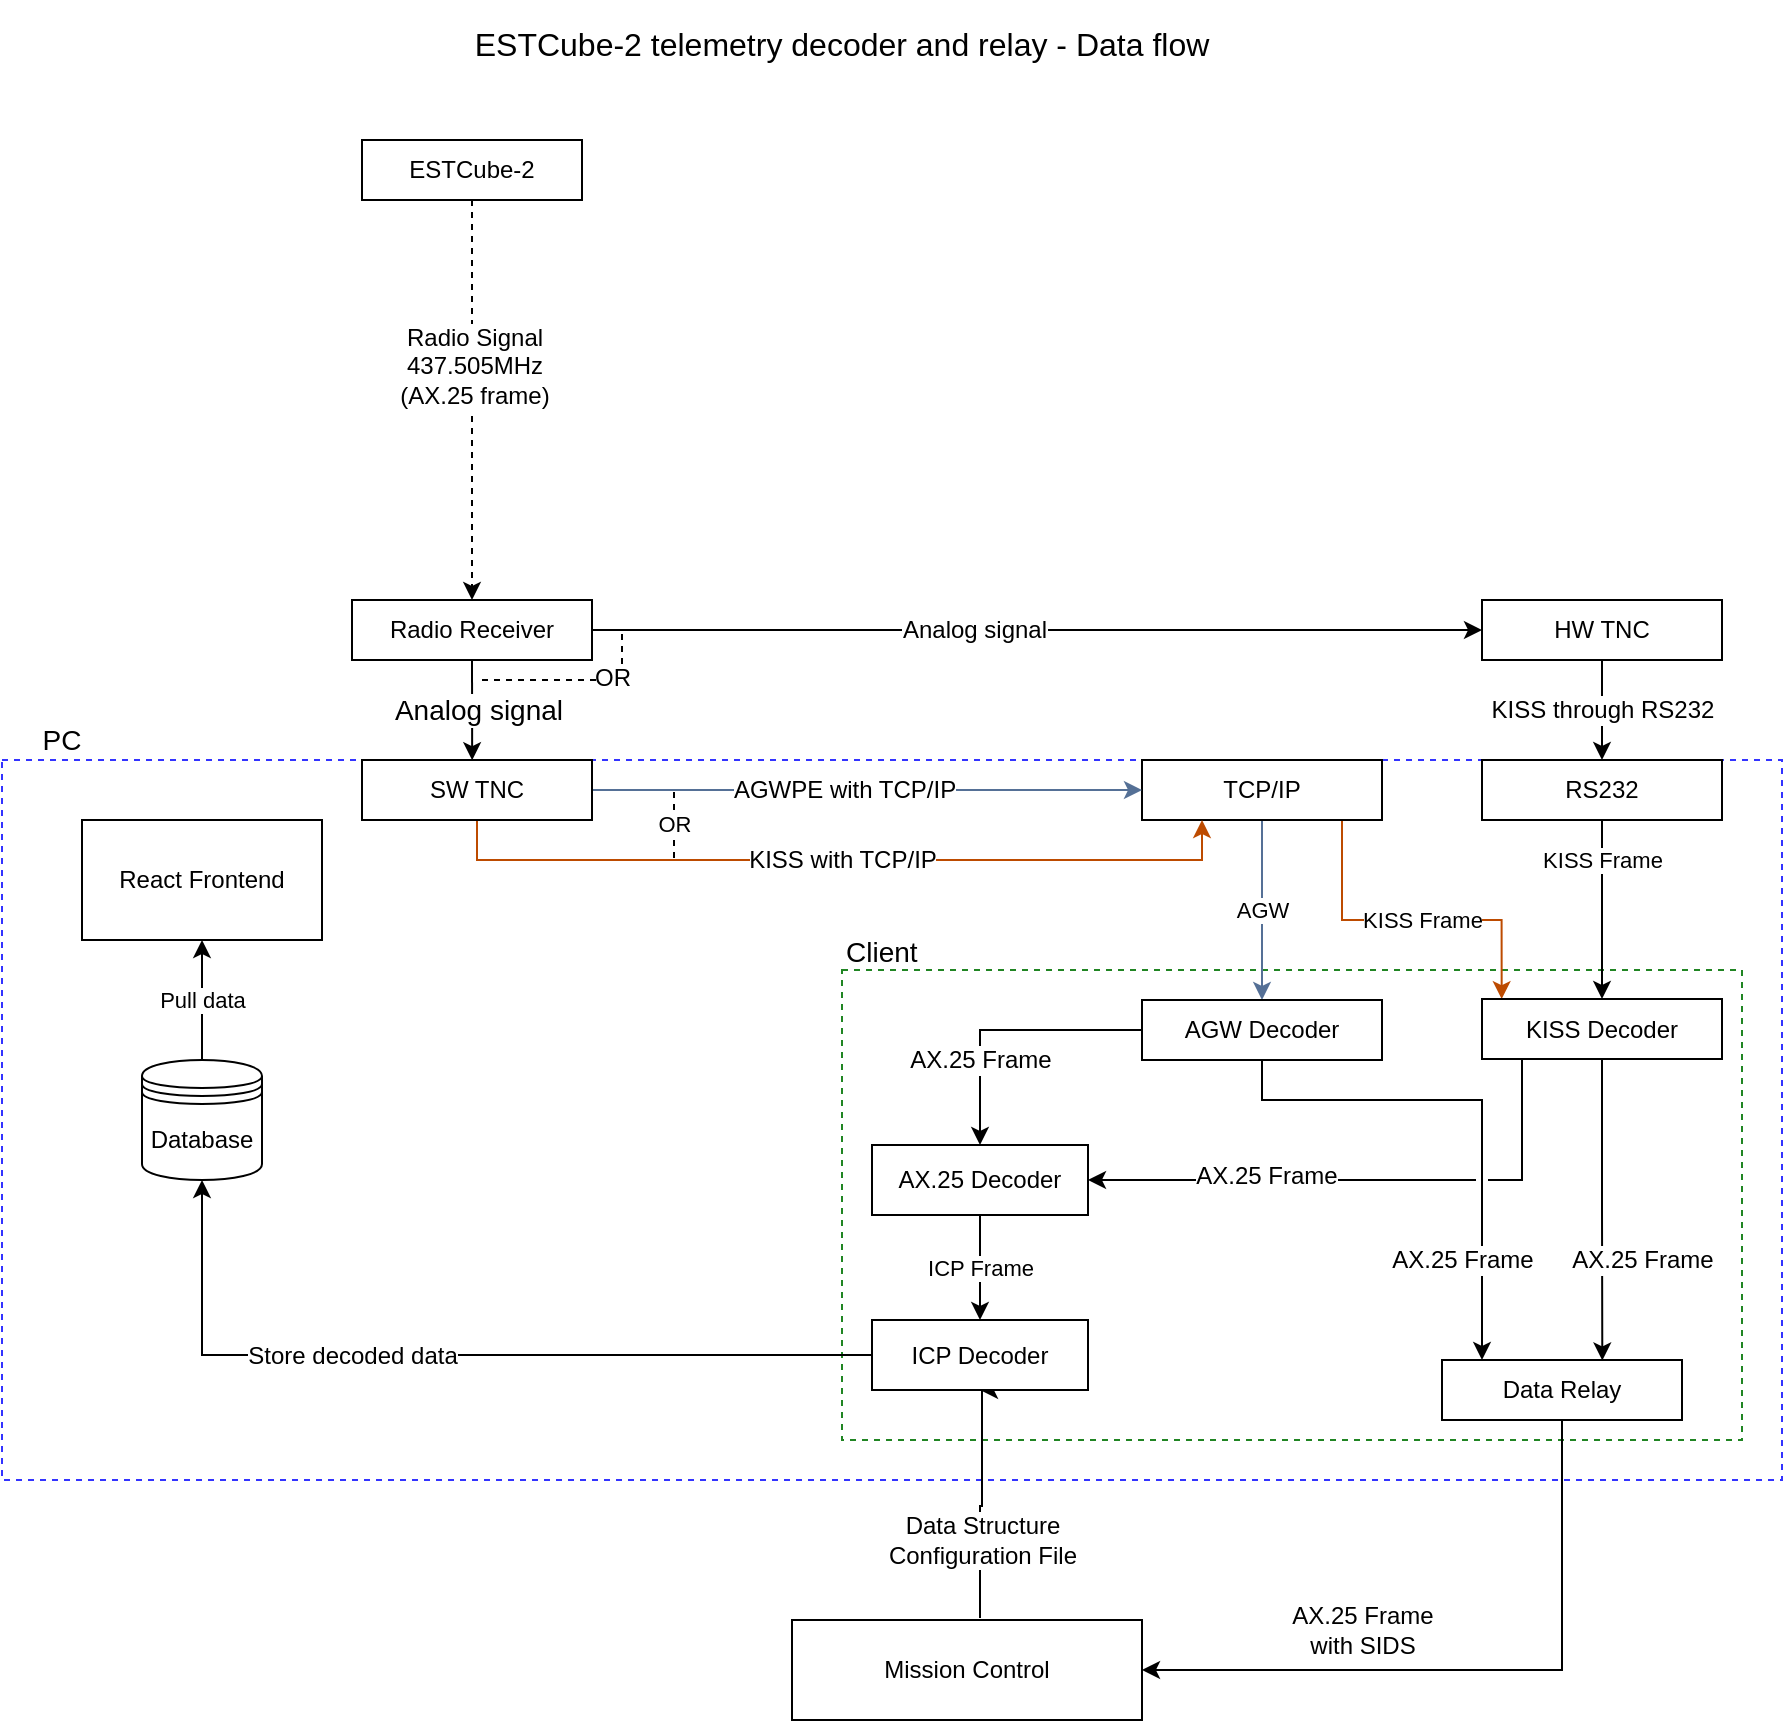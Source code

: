 <mxfile pages="1" version="11.1.2" type="device"><diagram id="UgggxcrTiB02ZwTCB6Mb" name="Page-1"><mxGraphModel dx="981" dy="592" grid="1" gridSize="10" guides="1" tooltips="1" connect="1" arrows="1" fold="1" page="1" pageScale="1" pageWidth="850" pageHeight="1100" math="0" shadow="0"><root><mxCell id="0"/><mxCell id="1" parent="0"/><mxCell id="cXfx4WttAnT58EBajvKw-32" value="" style="rounded=0;whiteSpace=wrap;html=1;fillColor=none;dashed=1;strokeColor=#3333FF;" parent="1" vertex="1"><mxGeometry x="20" y="430" width="890" height="360" as="geometry"/></mxCell><mxCell id="cXfx4WttAnT58EBajvKw-53" value="" style="rounded=0;whiteSpace=wrap;html=1;fillColor=none;dashed=1;strokeColor=#208523;" parent="1" vertex="1"><mxGeometry x="440" y="535" width="450" height="235" as="geometry"/></mxCell><mxCell id="cXfx4WttAnT58EBajvKw-2" style="edgeStyle=orthogonalEdgeStyle;rounded=0;orthogonalLoop=1;jettySize=auto;html=1;dashed=1;entryX=0.5;entryY=0;entryDx=0;entryDy=0;" parent="1" source="cXfx4WttAnT58EBajvKw-1" target="cXfx4WttAnT58EBajvKw-4" edge="1"><mxGeometry relative="1" as="geometry"><mxPoint x="255" y="350" as="targetPoint"/></mxGeometry></mxCell><mxCell id="cXfx4WttAnT58EBajvKw-3" value="Radio Signal&lt;br&gt;437.505MHz&lt;br&gt;(AX.25 frame)" style="text;html=1;resizable=0;points=[];align=center;verticalAlign=middle;labelBackgroundColor=#ffffff;" parent="cXfx4WttAnT58EBajvKw-2" vertex="1" connectable="0"><mxGeometry x="-0.171" y="1" relative="1" as="geometry"><mxPoint as="offset"/></mxGeometry></mxCell><mxCell id="cXfx4WttAnT58EBajvKw-1" value="ESTCube-2" style="rounded=0;whiteSpace=wrap;html=1;" parent="1" vertex="1"><mxGeometry x="200" y="120" width="110" height="30" as="geometry"/></mxCell><mxCell id="cXfx4WttAnT58EBajvKw-5" style="edgeStyle=elbowEdgeStyle;rounded=0;orthogonalLoop=1;jettySize=auto;html=1;entryX=0;entryY=0.5;entryDx=0;entryDy=0;elbow=vertical;shadow=0;comic=0;fillColor=#f8cecc;strokeColor=#000000;" parent="1" source="cXfx4WttAnT58EBajvKw-4" target="cXfx4WttAnT58EBajvKw-6" edge="1"><mxGeometry relative="1" as="geometry"><mxPoint x="390" y="365" as="targetPoint"/></mxGeometry></mxCell><mxCell id="cXfx4WttAnT58EBajvKw-10" value="Analog signal" style="text;html=1;resizable=0;points=[];align=center;verticalAlign=middle;labelBackgroundColor=#ffffff;" parent="cXfx4WttAnT58EBajvKw-5" vertex="1" connectable="0"><mxGeometry x="-0.2" relative="1" as="geometry"><mxPoint x="13" as="offset"/></mxGeometry></mxCell><mxCell id="SBy7YZJAk4eVHjFqWoCH-18" style="edgeStyle=orthogonalEdgeStyle;rounded=0;jumpStyle=gap;orthogonalLoop=1;jettySize=auto;html=1;entryX=0.479;entryY=0.004;entryDx=0;entryDy=0;entryPerimeter=0;strokeColor=#000000;fontFamily=Helvetica;fontSize=14;" edge="1" parent="1" source="cXfx4WttAnT58EBajvKw-4" target="cXfx4WttAnT58EBajvKw-36"><mxGeometry relative="1" as="geometry"/></mxCell><mxCell id="SBy7YZJAk4eVHjFqWoCH-19" value="Analog signal" style="text;html=1;resizable=0;points=[];align=center;verticalAlign=middle;labelBackgroundColor=#ffffff;fontSize=14;fontFamily=Helvetica;" vertex="1" connectable="0" parent="SBy7YZJAk4eVHjFqWoCH-18"><mxGeometry x="0.219" y="-1" relative="1" as="geometry"><mxPoint x="3.5" y="-5.5" as="offset"/></mxGeometry></mxCell><mxCell id="cXfx4WttAnT58EBajvKw-4" value="Radio Receiver" style="rounded=0;whiteSpace=wrap;html=1;" parent="1" vertex="1"><mxGeometry x="195" y="350" width="120" height="30" as="geometry"/></mxCell><mxCell id="cXfx4WttAnT58EBajvKw-44" style="edgeStyle=orthogonalEdgeStyle;rounded=0;orthogonalLoop=1;jettySize=auto;html=1;fillColor=#ffe6cc;strokeColor=#000000;" parent="1" source="cXfx4WttAnT58EBajvKw-6" target="cXfx4WttAnT58EBajvKw-43" edge="1"><mxGeometry relative="1" as="geometry"/></mxCell><mxCell id="cXfx4WttAnT58EBajvKw-45" value="KISS through RS232" style="text;html=1;resizable=0;points=[];align=center;verticalAlign=middle;labelBackgroundColor=#ffffff;direction=south;" parent="cXfx4WttAnT58EBajvKw-44" vertex="1" connectable="0"><mxGeometry x="-0.3" y="-2" relative="1" as="geometry"><mxPoint x="2" y="7" as="offset"/></mxGeometry></mxCell><mxCell id="cXfx4WttAnT58EBajvKw-6" value="HW TNC" style="rounded=0;whiteSpace=wrap;html=1;" parent="1" vertex="1"><mxGeometry x="760" y="350" width="120" height="30" as="geometry"/></mxCell><mxCell id="cXfx4WttAnT58EBajvKw-15" value="AGW" style="edgeStyle=orthogonalEdgeStyle;rounded=0;orthogonalLoop=1;jettySize=auto;html=1;strokeColor=#557096;" parent="1" source="cXfx4WttAnT58EBajvKw-11" target="cXfx4WttAnT58EBajvKw-14" edge="1"><mxGeometry relative="1" as="geometry"><Array as="points"><mxPoint x="650" y="500"/><mxPoint x="650" y="500"/></Array></mxGeometry></mxCell><mxCell id="SBy7YZJAk4eVHjFqWoCH-3" value="KISS Frame" style="edgeStyle=orthogonalEdgeStyle;rounded=0;orthogonalLoop=1;jettySize=auto;html=1;entryX=0.082;entryY=0.002;entryDx=0;entryDy=0;entryPerimeter=0;fillColor=#f8cecc;strokeColor=#BD4B00;" edge="1" parent="1" source="cXfx4WttAnT58EBajvKw-11" target="cXfx4WttAnT58EBajvKw-47"><mxGeometry x="0.064" relative="1" as="geometry"><Array as="points"><mxPoint x="690" y="510"/><mxPoint x="770" y="510"/></Array><mxPoint as="offset"/></mxGeometry></mxCell><mxCell id="cXfx4WttAnT58EBajvKw-11" value="TCP/IP" style="rounded=0;whiteSpace=wrap;html=1;" parent="1" vertex="1"><mxGeometry x="590" y="430" width="120" height="30" as="geometry"/></mxCell><mxCell id="cXfx4WttAnT58EBajvKw-18" value="" style="edgeStyle=orthogonalEdgeStyle;rounded=0;orthogonalLoop=1;jettySize=auto;html=1;" parent="1" source="cXfx4WttAnT58EBajvKw-14" target="cXfx4WttAnT58EBajvKw-17" edge="1"><mxGeometry relative="1" as="geometry"><Array as="points"><mxPoint x="650" y="600"/><mxPoint x="760" y="600"/></Array></mxGeometry></mxCell><mxCell id="cXfx4WttAnT58EBajvKw-19" value="AX.25 Frame" style="text;html=1;resizable=0;points=[];align=center;verticalAlign=middle;labelBackgroundColor=#ffffff;" parent="cXfx4WttAnT58EBajvKw-18" vertex="1" connectable="0"><mxGeometry x="-0.218" y="-4" relative="1" as="geometry"><mxPoint x="18.5" y="76" as="offset"/></mxGeometry></mxCell><mxCell id="SBy7YZJAk4eVHjFqWoCH-12" style="edgeStyle=orthogonalEdgeStyle;rounded=0;orthogonalLoop=1;jettySize=auto;html=1;strokeColor=#000000;" edge="1" parent="1" source="cXfx4WttAnT58EBajvKw-14" target="SBy7YZJAk4eVHjFqWoCH-10"><mxGeometry relative="1" as="geometry"/></mxCell><mxCell id="SBy7YZJAk4eVHjFqWoCH-13" value="AX.25 Frame" style="text;html=1;resizable=0;points=[];align=center;verticalAlign=middle;labelBackgroundColor=#ffffff;" vertex="1" connectable="0" parent="SBy7YZJAk4eVHjFqWoCH-12"><mxGeometry x="0.037" y="23" relative="1" as="geometry"><mxPoint x="-9.5" y="-8" as="offset"/></mxGeometry></mxCell><mxCell id="cXfx4WttAnT58EBajvKw-14" value="AGW Decoder" style="rounded=0;whiteSpace=wrap;html=1;" parent="1" vertex="1"><mxGeometry x="590" y="550" width="120" height="30" as="geometry"/></mxCell><mxCell id="cXfx4WttAnT58EBajvKw-21" value="" style="edgeStyle=orthogonalEdgeStyle;rounded=0;orthogonalLoop=1;jettySize=auto;html=1;" parent="1" source="cXfx4WttAnT58EBajvKw-17" target="cXfx4WttAnT58EBajvKw-20" edge="1"><mxGeometry relative="1" as="geometry"><Array as="points"><mxPoint x="800" y="885"/></Array></mxGeometry></mxCell><mxCell id="cXfx4WttAnT58EBajvKw-22" value="AX.25 Frame&lt;br&gt;with SIDS" style="text;html=1;resizable=0;points=[];align=center;verticalAlign=middle;labelBackgroundColor=#ffffff;" parent="cXfx4WttAnT58EBajvKw-21" vertex="1" connectable="0"><mxGeometry x="-0.691" y="-2" relative="1" as="geometry"><mxPoint x="-98" y="52.5" as="offset"/></mxGeometry></mxCell><mxCell id="cXfx4WttAnT58EBajvKw-17" value="Data Relay" style="rounded=0;whiteSpace=wrap;html=1;" parent="1" vertex="1"><mxGeometry x="740" y="730" width="120" height="30" as="geometry"/></mxCell><mxCell id="cXfx4WttAnT58EBajvKw-25" style="edgeStyle=orthogonalEdgeStyle;rounded=0;orthogonalLoop=1;jettySize=auto;html=1;entryX=0.5;entryY=1;entryDx=0;entryDy=0;" parent="1" target="cXfx4WttAnT58EBajvKw-23" edge="1"><mxGeometry relative="1" as="geometry"><Array as="points"><mxPoint x="510" y="803"/></Array><mxPoint x="509" y="859" as="sourcePoint"/></mxGeometry></mxCell><mxCell id="cXfx4WttAnT58EBajvKw-26" value="Data Structure&lt;br&gt;Configuration File" style="text;html=1;resizable=0;points=[];align=center;verticalAlign=middle;labelBackgroundColor=#ffffff;" parent="cXfx4WttAnT58EBajvKw-25" vertex="1" connectable="0"><mxGeometry x="0.114" y="-2" relative="1" as="geometry"><mxPoint x="-2" y="24.5" as="offset"/></mxGeometry></mxCell><mxCell id="cXfx4WttAnT58EBajvKw-20" value="Mission Control" style="rounded=0;whiteSpace=wrap;html=1;" parent="1" vertex="1"><mxGeometry x="415" y="860" width="175" height="50" as="geometry"/></mxCell><mxCell id="cXfx4WttAnT58EBajvKw-30" style="edgeStyle=orthogonalEdgeStyle;rounded=0;orthogonalLoop=1;jettySize=auto;html=1;entryX=0.5;entryY=1;entryDx=0;entryDy=0;exitX=0;exitY=0.5;exitDx=0;exitDy=0;" parent="1" source="cXfx4WttAnT58EBajvKw-23" target="cXfx4WttAnT58EBajvKw-29" edge="1"><mxGeometry relative="1" as="geometry"><Array as="points"><mxPoint x="120" y="728"/></Array></mxGeometry></mxCell><mxCell id="cXfx4WttAnT58EBajvKw-31" value="Store decoded data" style="text;html=1;resizable=0;points=[];align=center;verticalAlign=middle;labelBackgroundColor=#ffffff;" parent="cXfx4WttAnT58EBajvKw-30" vertex="1" connectable="0"><mxGeometry x="-0.189" y="-1" relative="1" as="geometry"><mxPoint x="-88.5" y="1" as="offset"/></mxGeometry></mxCell><mxCell id="cXfx4WttAnT58EBajvKw-23" value="ICP Decoder" style="rounded=0;whiteSpace=wrap;html=1;" parent="1" vertex="1"><mxGeometry x="455" y="710" width="108" height="35" as="geometry"/></mxCell><mxCell id="SBy7YZJAk4eVHjFqWoCH-16" value="ICP Frame" style="edgeStyle=orthogonalEdgeStyle;rounded=0;jumpStyle=gap;orthogonalLoop=1;jettySize=auto;html=1;entryX=0.5;entryY=0;entryDx=0;entryDy=0;strokeColor=#000000;" edge="1" parent="1" source="SBy7YZJAk4eVHjFqWoCH-10" target="cXfx4WttAnT58EBajvKw-23"><mxGeometry relative="1" as="geometry"/></mxCell><mxCell id="SBy7YZJAk4eVHjFqWoCH-10" value="AX.25 Decoder" style="rounded=0;whiteSpace=wrap;html=1;" vertex="1" parent="1"><mxGeometry x="455" y="622.5" width="108" height="35" as="geometry"/></mxCell><mxCell id="cXfx4WttAnT58EBajvKw-35" value="Pull data" style="edgeStyle=orthogonalEdgeStyle;rounded=0;orthogonalLoop=1;jettySize=auto;html=1;entryX=0.5;entryY=1;entryDx=0;entryDy=0;" parent="1" source="cXfx4WttAnT58EBajvKw-29" target="cXfx4WttAnT58EBajvKw-34" edge="1"><mxGeometry x="0.005" relative="1" as="geometry"><Array as="points"/><mxPoint as="offset"/></mxGeometry></mxCell><mxCell id="cXfx4WttAnT58EBajvKw-29" value="Database" style="shape=datastore;whiteSpace=wrap;html=1;" parent="1" vertex="1"><mxGeometry x="90" y="580" width="60" height="60" as="geometry"/></mxCell><mxCell id="cXfx4WttAnT58EBajvKw-34" value="React Frontend" style="rounded=0;whiteSpace=wrap;html=1;fillColor=#ffffff;gradientColor=none;" parent="1" vertex="1"><mxGeometry x="60" y="460" width="120" height="60" as="geometry"/></mxCell><mxCell id="cXfx4WttAnT58EBajvKw-41" style="edgeStyle=orthogonalEdgeStyle;rounded=0;orthogonalLoop=1;jettySize=auto;html=1;entryX=0;entryY=0.5;entryDx=0;entryDy=0;fillColor=#dae8fc;strokeColor=#557096;" parent="1" source="cXfx4WttAnT58EBajvKw-36" target="cXfx4WttAnT58EBajvKw-11" edge="1"><mxGeometry relative="1" as="geometry"><Array as="points"><mxPoint x="290" y="445"/></Array></mxGeometry></mxCell><mxCell id="cXfx4WttAnT58EBajvKw-42" value="AGWPE with TCP/IP" style="text;html=1;resizable=0;points=[];align=center;verticalAlign=middle;labelBackgroundColor=#ffffff;" parent="cXfx4WttAnT58EBajvKw-41" vertex="1" connectable="0"><mxGeometry x="0.14" y="-2" relative="1" as="geometry"><mxPoint x="-31.5" y="-2.5" as="offset"/></mxGeometry></mxCell><mxCell id="SBy7YZJAk4eVHjFqWoCH-1" style="edgeStyle=orthogonalEdgeStyle;rounded=0;orthogonalLoop=1;jettySize=auto;html=1;entryX=0.25;entryY=1;entryDx=0;entryDy=0;fillColor=#ffe6cc;strokeColor=#BD4B00;" edge="1" parent="1" source="cXfx4WttAnT58EBajvKw-36" target="cXfx4WttAnT58EBajvKw-11"><mxGeometry relative="1" as="geometry"><Array as="points"><mxPoint x="620" y="480"/></Array></mxGeometry></mxCell><mxCell id="SBy7YZJAk4eVHjFqWoCH-2" value="KISS with TCP/IP" style="text;html=1;resizable=0;points=[];align=center;verticalAlign=middle;labelBackgroundColor=#ffffff;" vertex="1" connectable="0" parent="SBy7YZJAk4eVHjFqWoCH-1"><mxGeometry x="-0.127" y="-2" relative="1" as="geometry"><mxPoint x="27" y="-2" as="offset"/></mxGeometry></mxCell><mxCell id="cXfx4WttAnT58EBajvKw-36" value="SW TNC" style="rounded=0;whiteSpace=wrap;html=1;" parent="1" vertex="1"><mxGeometry x="200" y="430" width="115" height="30" as="geometry"/></mxCell><mxCell id="cXfx4WttAnT58EBajvKw-48" value="KISS Frame" style="edgeStyle=orthogonalEdgeStyle;rounded=0;orthogonalLoop=1;jettySize=auto;html=1;" parent="1" source="cXfx4WttAnT58EBajvKw-43" target="cXfx4WttAnT58EBajvKw-47" edge="1"><mxGeometry x="-0.553" relative="1" as="geometry"><mxPoint as="offset"/></mxGeometry></mxCell><mxCell id="cXfx4WttAnT58EBajvKw-43" value="RS232" style="rounded=0;whiteSpace=wrap;html=1;" parent="1" vertex="1"><mxGeometry x="760" y="430" width="120" height="30" as="geometry"/></mxCell><mxCell id="cXfx4WttAnT58EBajvKw-49" style="edgeStyle=orthogonalEdgeStyle;rounded=0;orthogonalLoop=1;jettySize=auto;html=1;entryX=0.668;entryY=0.007;entryDx=0;entryDy=0;entryPerimeter=0;" parent="1" source="cXfx4WttAnT58EBajvKw-47" target="cXfx4WttAnT58EBajvKw-17" edge="1"><mxGeometry relative="1" as="geometry"><Array as="points"/></mxGeometry></mxCell><mxCell id="cXfx4WttAnT58EBajvKw-52" value="AX.25 Frame" style="text;html=1;resizable=0;points=[];align=center;verticalAlign=middle;labelBackgroundColor=#ffffff;" parent="cXfx4WttAnT58EBajvKw-49" vertex="1" connectable="0"><mxGeometry x="-0.262" y="-3" relative="1" as="geometry"><mxPoint x="23" y="45" as="offset"/></mxGeometry></mxCell><mxCell id="SBy7YZJAk4eVHjFqWoCH-14" style="edgeStyle=orthogonalEdgeStyle;rounded=0;orthogonalLoop=1;jettySize=auto;html=1;entryX=1;entryY=0.5;entryDx=0;entryDy=0;strokeColor=#000000;jumpStyle=gap;" edge="1" parent="1" source="cXfx4WttAnT58EBajvKw-47" target="SBy7YZJAk4eVHjFqWoCH-10"><mxGeometry relative="1" as="geometry"><Array as="points"><mxPoint x="780" y="640"/></Array></mxGeometry></mxCell><mxCell id="SBy7YZJAk4eVHjFqWoCH-15" value="AX.25 Frame" style="text;html=1;resizable=0;points=[];align=center;verticalAlign=middle;labelBackgroundColor=#ffffff;" vertex="1" connectable="0" parent="SBy7YZJAk4eVHjFqWoCH-14"><mxGeometry x="0.363" y="-2" relative="1" as="geometry"><mxPoint as="offset"/></mxGeometry></mxCell><mxCell id="cXfx4WttAnT58EBajvKw-47" value="KISS Decoder" style="rounded=0;whiteSpace=wrap;html=1;" parent="1" vertex="1"><mxGeometry x="760" y="549.5" width="120" height="30" as="geometry"/></mxCell><mxCell id="cXfx4WttAnT58EBajvKw-57" value="" style="edgeStyle=segmentEdgeStyle;endArrow=none;html=1;shadow=0;dashed=1;endFill=0;rounded=0;" parent="1" edge="1"><mxGeometry width="50" height="50" relative="1" as="geometry"><mxPoint x="260" y="390" as="sourcePoint"/><mxPoint x="330" y="364" as="targetPoint"/><Array as="points"><mxPoint x="330" y="390"/><mxPoint x="330" y="364"/></Array></mxGeometry></mxCell><mxCell id="cXfx4WttAnT58EBajvKw-58" value="OR" style="text;html=1;resizable=0;points=[];align=center;verticalAlign=middle;labelBackgroundColor=#ffffff;" parent="cXfx4WttAnT58EBajvKw-57" vertex="1" connectable="0"><mxGeometry x="0.353" y="1" relative="1" as="geometry"><mxPoint as="offset"/></mxGeometry></mxCell><mxCell id="SBy7YZJAk4eVHjFqWoCH-4" value="OR" style="edgeStyle=segmentEdgeStyle;endArrow=none;html=1;shadow=0;dashed=1;endFill=0;rounded=0;" edge="1" parent="1"><mxGeometry width="50" height="50" relative="1" as="geometry"><mxPoint x="356" y="479" as="sourcePoint"/><mxPoint x="356" y="444" as="targetPoint"/><Array as="points"><mxPoint x="356" y="460"/><mxPoint x="356" y="460"/></Array></mxGeometry></mxCell><mxCell id="SBy7YZJAk4eVHjFqWoCH-7" value="PC" style="text;html=1;strokeColor=none;fillColor=none;align=center;verticalAlign=middle;whiteSpace=wrap;rounded=0;fontSize=14;" vertex="1" parent="1"><mxGeometry x="30" y="410" width="40" height="20" as="geometry"/></mxCell><mxCell id="SBy7YZJAk4eVHjFqWoCH-8" value="Client" style="text;html=1;resizable=0;points=[];autosize=1;align=left;verticalAlign=top;spacingTop=-4;fontSize=14;" vertex="1" parent="1"><mxGeometry x="440" y="515" width="50" height="20" as="geometry"/></mxCell><mxCell id="SBy7YZJAk4eVHjFqWoCH-17" value="ESTCube-2 telemetry decoder and relay - Data flow" style="text;html=1;align=center;verticalAlign=middle;rounded=0;fontSize=16;fontStyle=0;fontFamily=Helvetica;whiteSpace=wrap;labelBackgroundColor=none;" vertex="1" parent="1"><mxGeometry x="220" y="50" width="440" height="43" as="geometry"/></mxCell></root></mxGraphModel></diagram></mxfile>